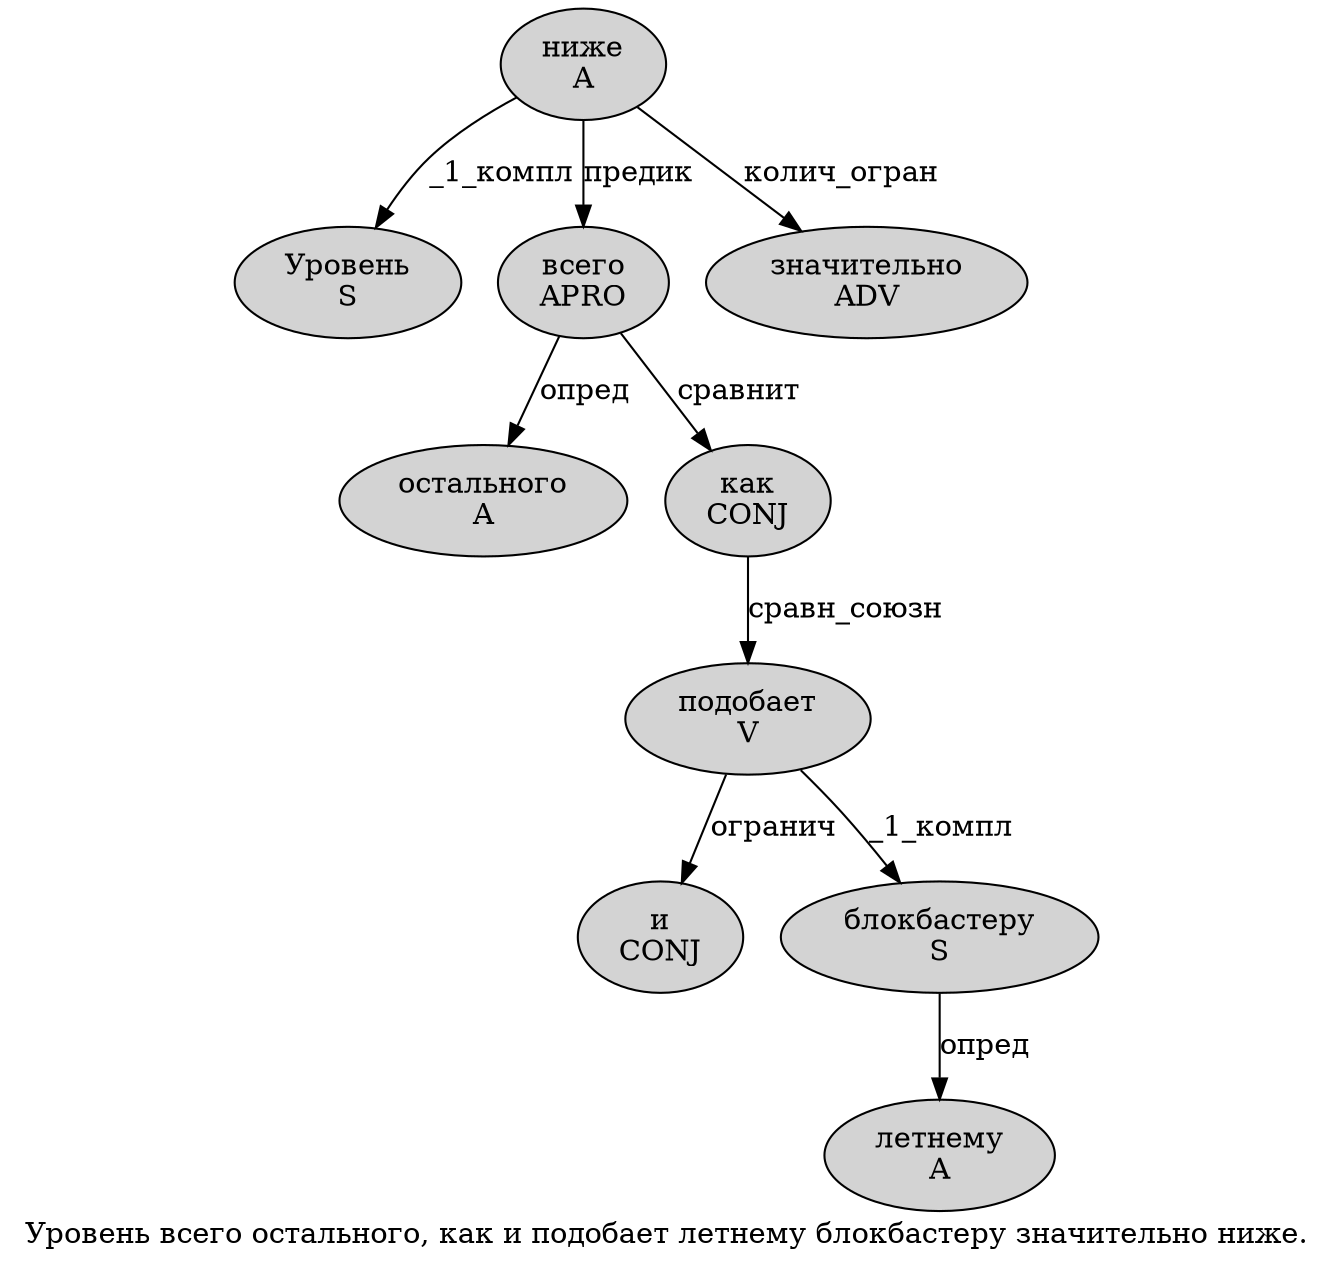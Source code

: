 digraph SENTENCE_4608 {
	graph [label="Уровень всего остального, как и подобает летнему блокбастеру значительно ниже."]
	node [style=filled]
		0 [label="Уровень
S" color="" fillcolor=lightgray penwidth=1 shape=ellipse]
		1 [label="всего
APRO" color="" fillcolor=lightgray penwidth=1 shape=ellipse]
		2 [label="остального
A" color="" fillcolor=lightgray penwidth=1 shape=ellipse]
		4 [label="как
CONJ" color="" fillcolor=lightgray penwidth=1 shape=ellipse]
		5 [label="и
CONJ" color="" fillcolor=lightgray penwidth=1 shape=ellipse]
		6 [label="подобает
V" color="" fillcolor=lightgray penwidth=1 shape=ellipse]
		7 [label="летнему
A" color="" fillcolor=lightgray penwidth=1 shape=ellipse]
		8 [label="блокбастеру
S" color="" fillcolor=lightgray penwidth=1 shape=ellipse]
		9 [label="значительно
ADV" color="" fillcolor=lightgray penwidth=1 shape=ellipse]
		10 [label="ниже
A" color="" fillcolor=lightgray penwidth=1 shape=ellipse]
			6 -> 5 [label="огранич"]
			6 -> 8 [label="_1_компл"]
			8 -> 7 [label="опред"]
			1 -> 2 [label="опред"]
			1 -> 4 [label="сравнит"]
			10 -> 0 [label="_1_компл"]
			10 -> 1 [label="предик"]
			10 -> 9 [label="колич_огран"]
			4 -> 6 [label="сравн_союзн"]
}